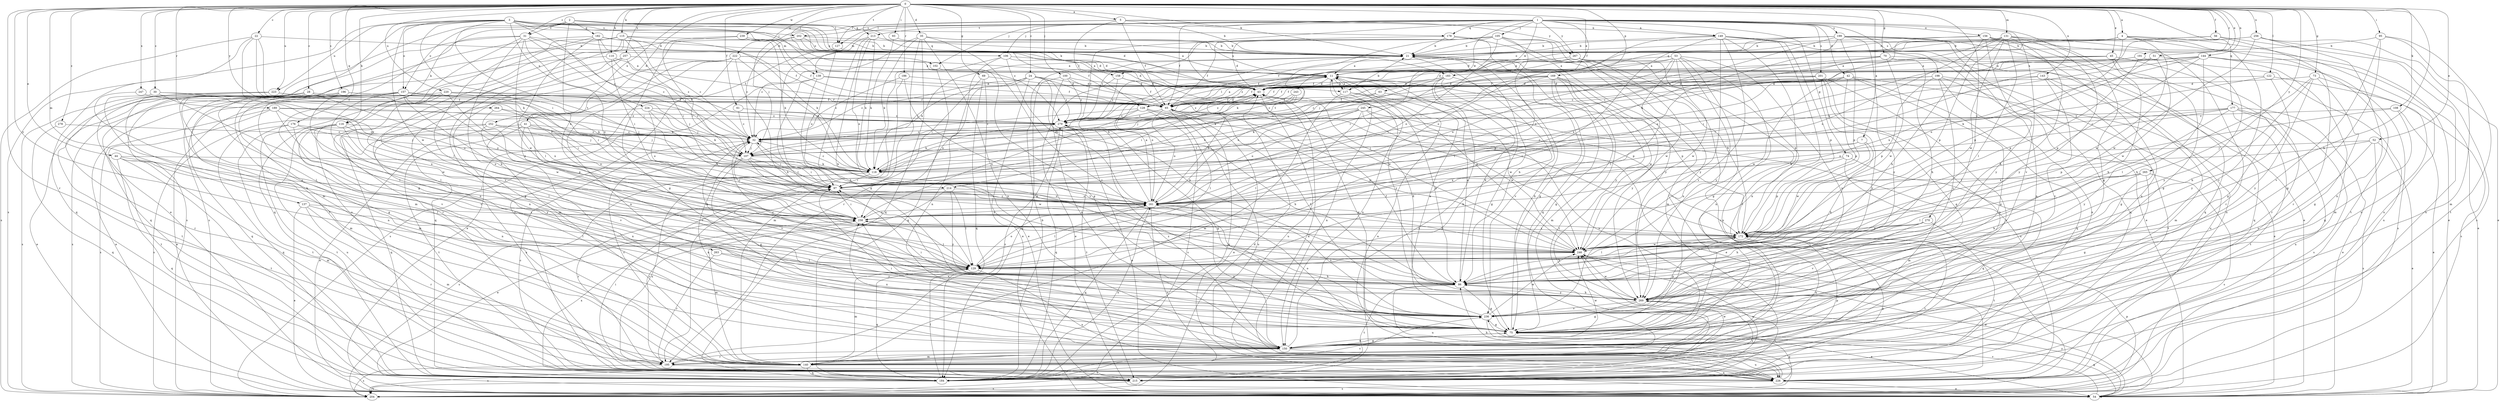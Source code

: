 strict digraph  {
0;
1;
2;
3;
4;
5;
7;
11;
21;
22;
24;
28;
30;
31;
32;
35;
41;
42;
43;
44;
45;
51;
52;
53;
54;
56;
61;
63;
65;
69;
70;
73;
74;
75;
86;
93;
95;
97;
100;
102;
105;
106;
107;
108;
110;
115;
116;
117;
118;
122;
127;
128;
129;
131;
137;
139;
140;
143;
144;
149;
150;
156;
157;
158;
161;
169;
172;
176;
177;
178;
182;
183;
184;
186;
189;
191;
195;
196;
198;
199;
201;
202;
204;
213;
214;
215;
220;
222;
223;
224;
226;
236;
239;
243;
245;
246;
247;
252;
256;
257;
258;
263;
264;
265;
267;
269;
270;
278;
279;
0 -> 4  [label=a];
0 -> 5  [label=a];
0 -> 7  [label=a];
0 -> 21  [label=b];
0 -> 22  [label=c];
0 -> 24  [label=c];
0 -> 28  [label=c];
0 -> 30  [label=c];
0 -> 31  [label=c];
0 -> 35  [label=d];
0 -> 41  [label=d];
0 -> 44  [label=e];
0 -> 45  [label=e];
0 -> 51  [label=e];
0 -> 52  [label=e];
0 -> 56  [label=f];
0 -> 61  [label=f];
0 -> 69  [label=g];
0 -> 70  [label=g];
0 -> 73  [label=g];
0 -> 86  [label=h];
0 -> 93  [label=i];
0 -> 95  [label=i];
0 -> 100  [label=j];
0 -> 102  [label=j];
0 -> 108  [label=k];
0 -> 110  [label=k];
0 -> 115  [label=k];
0 -> 116  [label=k];
0 -> 122  [label=l];
0 -> 131  [label=m];
0 -> 137  [label=m];
0 -> 143  [label=n];
0 -> 144  [label=n];
0 -> 169  [label=p];
0 -> 176  [label=q];
0 -> 177  [label=q];
0 -> 186  [label=r];
0 -> 189  [label=r];
0 -> 191  [label=r];
0 -> 195  [label=r];
0 -> 196  [label=s];
0 -> 213  [label=t];
0 -> 220  [label=u];
0 -> 222  [label=u];
0 -> 223  [label=u];
0 -> 239  [label=w];
0 -> 247  [label=x];
0 -> 252  [label=x];
0 -> 256  [label=x];
0 -> 257  [label=x];
0 -> 263  [label=y];
0 -> 264  [label=y];
0 -> 265  [label=y];
0 -> 270  [label=z];
0 -> 278  [label=z];
0 -> 117  [label=e];
1 -> 42  [label=d];
1 -> 63  [label=f];
1 -> 65  [label=f];
1 -> 74  [label=g];
1 -> 75  [label=g];
1 -> 102  [label=j];
1 -> 105  [label=j];
1 -> 106  [label=j];
1 -> 127  [label=l];
1 -> 139  [label=m];
1 -> 149  [label=n];
1 -> 156  [label=o];
1 -> 178  [label=q];
1 -> 198  [label=s];
1 -> 199  [label=s];
1 -> 201  [label=s];
1 -> 202  [label=s];
1 -> 213  [label=t];
1 -> 214  [label=t];
1 -> 236  [label=v];
1 -> 243  [label=w];
1 -> 245  [label=w];
1 -> 267  [label=y];
2 -> 31  [label=c];
2 -> 43  [label=d];
2 -> 54  [label=e];
2 -> 116  [label=k];
2 -> 127  [label=l];
2 -> 157  [label=o];
2 -> 178  [label=q];
2 -> 182  [label=q];
2 -> 258  [label=x];
2 -> 279  [label=z];
3 -> 11  [label=a];
3 -> 32  [label=c];
3 -> 97  [label=i];
3 -> 106  [label=j];
3 -> 117  [label=k];
3 -> 139  [label=m];
3 -> 140  [label=m];
3 -> 157  [label=o];
3 -> 158  [label=o];
3 -> 183  [label=q];
3 -> 202  [label=s];
3 -> 204  [label=s];
3 -> 214  [label=t];
3 -> 223  [label=u];
3 -> 224  [label=u];
3 -> 246  [label=w];
4 -> 21  [label=b];
4 -> 158  [label=o];
4 -> 172  [label=p];
4 -> 183  [label=q];
4 -> 215  [label=t];
4 -> 226  [label=u];
4 -> 236  [label=v];
4 -> 246  [label=w];
5 -> 21  [label=b];
5 -> 65  [label=f];
5 -> 107  [label=j];
5 -> 127  [label=l];
5 -> 128  [label=l];
5 -> 149  [label=n];
5 -> 267  [label=y];
7 -> 86  [label=h];
7 -> 107  [label=j];
7 -> 246  [label=w];
7 -> 258  [label=x];
11 -> 43  [label=d];
11 -> 117  [label=k];
11 -> 128  [label=l];
11 -> 150  [label=n];
11 -> 161  [label=o];
11 -> 172  [label=p];
11 -> 269  [label=y];
11 -> 279  [label=z];
21 -> 11  [label=a];
21 -> 75  [label=g];
21 -> 86  [label=h];
21 -> 118  [label=k];
21 -> 269  [label=y];
22 -> 21  [label=b];
22 -> 97  [label=i];
22 -> 118  [label=k];
22 -> 184  [label=q];
22 -> 204  [label=s];
22 -> 258  [label=x];
24 -> 32  [label=c];
24 -> 43  [label=d];
24 -> 54  [label=e];
24 -> 86  [label=h];
24 -> 107  [label=j];
24 -> 246  [label=w];
24 -> 258  [label=x];
24 -> 279  [label=z];
28 -> 54  [label=e];
28 -> 65  [label=f];
28 -> 75  [label=g];
28 -> 161  [label=o];
28 -> 215  [label=t];
30 -> 65  [label=f];
30 -> 86  [label=h];
30 -> 129  [label=l];
30 -> 161  [label=o];
31 -> 21  [label=b];
31 -> 32  [label=c];
31 -> 86  [label=h];
31 -> 97  [label=i];
31 -> 129  [label=l];
31 -> 204  [label=s];
31 -> 215  [label=t];
31 -> 226  [label=u];
31 -> 258  [label=x];
32 -> 97  [label=i];
32 -> 107  [label=j];
32 -> 236  [label=v];
35 -> 11  [label=a];
35 -> 21  [label=b];
35 -> 32  [label=c];
35 -> 118  [label=k];
35 -> 150  [label=n];
35 -> 184  [label=q];
35 -> 195  [label=r];
35 -> 236  [label=v];
41 -> 32  [label=c];
41 -> 54  [label=e];
41 -> 86  [label=h];
41 -> 107  [label=j];
41 -> 161  [label=o];
41 -> 215  [label=t];
41 -> 236  [label=v];
42 -> 43  [label=d];
42 -> 54  [label=e];
42 -> 65  [label=f];
42 -> 75  [label=g];
42 -> 97  [label=i];
42 -> 161  [label=o];
42 -> 172  [label=p];
42 -> 184  [label=q];
42 -> 246  [label=w];
43 -> 65  [label=f];
43 -> 75  [label=g];
43 -> 226  [label=u];
43 -> 279  [label=z];
44 -> 118  [label=k];
44 -> 129  [label=l];
44 -> 140  [label=m];
44 -> 161  [label=o];
44 -> 184  [label=q];
44 -> 215  [label=t];
45 -> 11  [label=a];
45 -> 32  [label=c];
45 -> 75  [label=g];
45 -> 86  [label=h];
45 -> 97  [label=i];
45 -> 195  [label=r];
51 -> 11  [label=a];
51 -> 43  [label=d];
51 -> 161  [label=o];
51 -> 246  [label=w];
51 -> 269  [label=y];
52 -> 54  [label=e];
52 -> 107  [label=j];
52 -> 204  [label=s];
52 -> 236  [label=v];
52 -> 258  [label=x];
53 -> 11  [label=a];
53 -> 65  [label=f];
53 -> 75  [label=g];
53 -> 97  [label=i];
53 -> 129  [label=l];
53 -> 150  [label=n];
53 -> 161  [label=o];
53 -> 236  [label=v];
53 -> 246  [label=w];
53 -> 269  [label=y];
54 -> 75  [label=g];
54 -> 236  [label=v];
54 -> 246  [label=w];
54 -> 269  [label=y];
56 -> 21  [label=b];
56 -> 97  [label=i];
56 -> 195  [label=r];
56 -> 226  [label=u];
61 -> 32  [label=c];
61 -> 279  [label=z];
63 -> 65  [label=f];
63 -> 118  [label=k];
63 -> 226  [label=u];
65 -> 43  [label=d];
65 -> 54  [label=e];
65 -> 129  [label=l];
65 -> 161  [label=o];
65 -> 184  [label=q];
65 -> 279  [label=z];
69 -> 43  [label=d];
69 -> 54  [label=e];
69 -> 97  [label=i];
69 -> 184  [label=q];
70 -> 11  [label=a];
70 -> 65  [label=f];
70 -> 86  [label=h];
70 -> 107  [label=j];
70 -> 184  [label=q];
70 -> 246  [label=w];
73 -> 43  [label=d];
73 -> 75  [label=g];
73 -> 86  [label=h];
73 -> 129  [label=l];
73 -> 150  [label=n];
73 -> 269  [label=y];
74 -> 118  [label=k];
74 -> 140  [label=m];
74 -> 172  [label=p];
74 -> 184  [label=q];
75 -> 21  [label=b];
75 -> 150  [label=n];
75 -> 161  [label=o];
75 -> 258  [label=x];
86 -> 11  [label=a];
86 -> 32  [label=c];
86 -> 65  [label=f];
86 -> 75  [label=g];
86 -> 215  [label=t];
86 -> 226  [label=u];
86 -> 269  [label=y];
93 -> 21  [label=b];
93 -> 118  [label=k];
95 -> 21  [label=b];
95 -> 75  [label=g];
95 -> 140  [label=m];
95 -> 215  [label=t];
95 -> 236  [label=v];
97 -> 161  [label=o];
97 -> 195  [label=r];
100 -> 43  [label=d];
100 -> 150  [label=n];
100 -> 172  [label=p];
100 -> 184  [label=q];
100 -> 279  [label=z];
102 -> 75  [label=g];
102 -> 184  [label=q];
105 -> 21  [label=b];
105 -> 43  [label=d];
105 -> 65  [label=f];
105 -> 118  [label=k];
105 -> 129  [label=l];
105 -> 140  [label=m];
105 -> 150  [label=n];
105 -> 161  [label=o];
105 -> 204  [label=s];
105 -> 279  [label=z];
106 -> 11  [label=a];
106 -> 150  [label=n];
106 -> 161  [label=o];
106 -> 172  [label=p];
106 -> 195  [label=r];
107 -> 75  [label=g];
107 -> 97  [label=i];
107 -> 118  [label=k];
107 -> 150  [label=n];
107 -> 172  [label=p];
107 -> 246  [label=w];
108 -> 54  [label=e];
108 -> 75  [label=g];
108 -> 172  [label=p];
108 -> 279  [label=z];
110 -> 11  [label=a];
110 -> 97  [label=i];
110 -> 184  [label=q];
110 -> 279  [label=z];
115 -> 21  [label=b];
115 -> 32  [label=c];
115 -> 75  [label=g];
115 -> 107  [label=j];
115 -> 118  [label=k];
115 -> 150  [label=n];
115 -> 184  [label=q];
115 -> 204  [label=s];
116 -> 32  [label=c];
116 -> 129  [label=l];
116 -> 150  [label=n];
116 -> 161  [label=o];
116 -> 215  [label=t];
116 -> 226  [label=u];
116 -> 236  [label=v];
117 -> 11  [label=a];
117 -> 21  [label=b];
117 -> 86  [label=h];
117 -> 140  [label=m];
117 -> 150  [label=n];
117 -> 246  [label=w];
118 -> 32  [label=c];
118 -> 43  [label=d];
118 -> 97  [label=i];
118 -> 204  [label=s];
118 -> 226  [label=u];
122 -> 43  [label=d];
122 -> 118  [label=k];
122 -> 204  [label=s];
122 -> 269  [label=y];
127 -> 11  [label=a];
127 -> 161  [label=o];
127 -> 215  [label=t];
128 -> 11  [label=a];
128 -> 32  [label=c];
128 -> 204  [label=s];
128 -> 226  [label=u];
128 -> 246  [label=w];
128 -> 258  [label=x];
128 -> 279  [label=z];
129 -> 86  [label=h];
129 -> 140  [label=m];
129 -> 161  [label=o];
129 -> 184  [label=q];
129 -> 226  [label=u];
131 -> 21  [label=b];
131 -> 75  [label=g];
131 -> 86  [label=h];
131 -> 118  [label=k];
131 -> 129  [label=l];
131 -> 161  [label=o];
131 -> 172  [label=p];
131 -> 195  [label=r];
131 -> 246  [label=w];
131 -> 269  [label=y];
137 -> 54  [label=e];
137 -> 129  [label=l];
137 -> 140  [label=m];
137 -> 195  [label=r];
137 -> 258  [label=x];
139 -> 43  [label=d];
139 -> 65  [label=f];
139 -> 86  [label=h];
139 -> 129  [label=l];
139 -> 204  [label=s];
140 -> 32  [label=c];
140 -> 172  [label=p];
140 -> 184  [label=q];
140 -> 204  [label=s];
140 -> 226  [label=u];
143 -> 43  [label=d];
143 -> 75  [label=g];
143 -> 97  [label=i];
143 -> 140  [label=m];
143 -> 236  [label=v];
144 -> 11  [label=a];
144 -> 54  [label=e];
144 -> 65  [label=f];
144 -> 86  [label=h];
144 -> 118  [label=k];
144 -> 140  [label=m];
144 -> 172  [label=p];
144 -> 204  [label=s];
144 -> 258  [label=x];
149 -> 21  [label=b];
149 -> 54  [label=e];
149 -> 129  [label=l];
149 -> 150  [label=n];
149 -> 161  [label=o];
149 -> 172  [label=p];
149 -> 195  [label=r];
149 -> 236  [label=v];
149 -> 269  [label=y];
150 -> 21  [label=b];
150 -> 75  [label=g];
150 -> 97  [label=i];
150 -> 140  [label=m];
150 -> 195  [label=r];
150 -> 226  [label=u];
150 -> 246  [label=w];
150 -> 258  [label=x];
150 -> 279  [label=z];
156 -> 21  [label=b];
156 -> 54  [label=e];
156 -> 86  [label=h];
156 -> 150  [label=n];
156 -> 161  [label=o];
156 -> 184  [label=q];
156 -> 269  [label=y];
157 -> 54  [label=e];
157 -> 65  [label=f];
157 -> 118  [label=k];
157 -> 129  [label=l];
157 -> 140  [label=m];
157 -> 236  [label=v];
157 -> 246  [label=w];
157 -> 258  [label=x];
158 -> 43  [label=d];
158 -> 54  [label=e];
158 -> 65  [label=f];
158 -> 279  [label=z];
161 -> 11  [label=a];
161 -> 21  [label=b];
161 -> 43  [label=d];
161 -> 129  [label=l];
161 -> 150  [label=n];
161 -> 184  [label=q];
161 -> 226  [label=u];
161 -> 258  [label=x];
169 -> 32  [label=c];
169 -> 43  [label=d];
169 -> 75  [label=g];
169 -> 107  [label=j];
169 -> 118  [label=k];
169 -> 140  [label=m];
169 -> 215  [label=t];
169 -> 246  [label=w];
169 -> 269  [label=y];
172 -> 21  [label=b];
172 -> 86  [label=h];
172 -> 129  [label=l];
172 -> 150  [label=n];
172 -> 215  [label=t];
172 -> 246  [label=w];
172 -> 258  [label=x];
176 -> 32  [label=c];
176 -> 107  [label=j];
176 -> 184  [label=q];
176 -> 215  [label=t];
176 -> 269  [label=y];
177 -> 32  [label=c];
177 -> 54  [label=e];
177 -> 161  [label=o];
177 -> 204  [label=s];
177 -> 215  [label=t];
177 -> 226  [label=u];
177 -> 269  [label=y];
177 -> 279  [label=z];
178 -> 21  [label=b];
178 -> 184  [label=q];
178 -> 269  [label=y];
178 -> 279  [label=z];
182 -> 21  [label=b];
182 -> 43  [label=d];
182 -> 65  [label=f];
182 -> 97  [label=i];
182 -> 129  [label=l];
182 -> 140  [label=m];
182 -> 246  [label=w];
183 -> 43  [label=d];
183 -> 65  [label=f];
183 -> 75  [label=g];
183 -> 86  [label=h];
183 -> 161  [label=o];
183 -> 215  [label=t];
183 -> 236  [label=v];
184 -> 21  [label=b];
184 -> 129  [label=l];
184 -> 161  [label=o];
184 -> 172  [label=p];
184 -> 204  [label=s];
184 -> 236  [label=v];
184 -> 246  [label=w];
184 -> 258  [label=x];
184 -> 269  [label=y];
186 -> 32  [label=c];
186 -> 43  [label=d];
186 -> 140  [label=m];
186 -> 236  [label=v];
189 -> 107  [label=j];
189 -> 129  [label=l];
189 -> 204  [label=s];
189 -> 215  [label=t];
189 -> 258  [label=x];
189 -> 279  [label=z];
191 -> 11  [label=a];
191 -> 32  [label=c];
191 -> 172  [label=p];
191 -> 226  [label=u];
195 -> 204  [label=s];
195 -> 215  [label=t];
195 -> 279  [label=z];
196 -> 65  [label=f];
196 -> 107  [label=j];
196 -> 140  [label=m];
196 -> 204  [label=s];
196 -> 246  [label=w];
198 -> 43  [label=d];
198 -> 65  [label=f];
198 -> 150  [label=n];
198 -> 172  [label=p];
198 -> 215  [label=t];
198 -> 226  [label=u];
198 -> 269  [label=y];
199 -> 21  [label=b];
199 -> 54  [label=e];
199 -> 65  [label=f];
199 -> 97  [label=i];
199 -> 150  [label=n];
199 -> 161  [label=o];
199 -> 172  [label=p];
199 -> 184  [label=q];
199 -> 226  [label=u];
199 -> 258  [label=x];
199 -> 269  [label=y];
201 -> 32  [label=c];
201 -> 43  [label=d];
201 -> 65  [label=f];
201 -> 75  [label=g];
201 -> 150  [label=n];
201 -> 195  [label=r];
201 -> 269  [label=y];
202 -> 21  [label=b];
202 -> 32  [label=c];
202 -> 43  [label=d];
202 -> 65  [label=f];
202 -> 75  [label=g];
204 -> 11  [label=a];
204 -> 43  [label=d];
204 -> 172  [label=p];
213 -> 21  [label=b];
213 -> 75  [label=g];
213 -> 86  [label=h];
213 -> 97  [label=i];
213 -> 118  [label=k];
213 -> 161  [label=o];
214 -> 54  [label=e];
214 -> 129  [label=l];
214 -> 161  [label=o];
214 -> 195  [label=r];
214 -> 269  [label=y];
215 -> 32  [label=c];
215 -> 204  [label=s];
215 -> 246  [label=w];
220 -> 32  [label=c];
220 -> 54  [label=e];
220 -> 65  [label=f];
220 -> 97  [label=i];
220 -> 184  [label=q];
220 -> 236  [label=v];
220 -> 258  [label=x];
222 -> 11  [label=a];
222 -> 43  [label=d];
222 -> 54  [label=e];
222 -> 86  [label=h];
222 -> 118  [label=k];
222 -> 140  [label=m];
222 -> 150  [label=n];
222 -> 184  [label=q];
223 -> 65  [label=f];
223 -> 118  [label=k];
223 -> 150  [label=n];
223 -> 195  [label=r];
223 -> 204  [label=s];
224 -> 107  [label=j];
224 -> 118  [label=k];
224 -> 161  [label=o];
224 -> 204  [label=s];
224 -> 279  [label=z];
226 -> 43  [label=d];
226 -> 54  [label=e];
226 -> 75  [label=g];
226 -> 86  [label=h];
226 -> 97  [label=i];
226 -> 204  [label=s];
236 -> 11  [label=a];
236 -> 54  [label=e];
236 -> 75  [label=g];
236 -> 97  [label=i];
236 -> 161  [label=o];
236 -> 172  [label=p];
236 -> 246  [label=w];
239 -> 21  [label=b];
239 -> 65  [label=f];
239 -> 97  [label=i];
239 -> 118  [label=k];
239 -> 236  [label=v];
243 -> 65  [label=f];
243 -> 97  [label=i];
243 -> 107  [label=j];
243 -> 279  [label=z];
245 -> 54  [label=e];
245 -> 97  [label=i];
245 -> 118  [label=k];
245 -> 129  [label=l];
245 -> 150  [label=n];
245 -> 161  [label=o];
245 -> 246  [label=w];
245 -> 279  [label=z];
246 -> 11  [label=a];
246 -> 32  [label=c];
246 -> 129  [label=l];
247 -> 65  [label=f];
247 -> 129  [label=l];
252 -> 32  [label=c];
252 -> 107  [label=j];
252 -> 150  [label=n];
252 -> 184  [label=q];
252 -> 226  [label=u];
256 -> 21  [label=b];
256 -> 43  [label=d];
256 -> 54  [label=e];
256 -> 150  [label=n];
256 -> 204  [label=s];
256 -> 246  [label=w];
257 -> 11  [label=a];
257 -> 65  [label=f];
257 -> 75  [label=g];
257 -> 150  [label=n];
257 -> 195  [label=r];
258 -> 32  [label=c];
258 -> 97  [label=i];
258 -> 129  [label=l];
258 -> 140  [label=m];
258 -> 161  [label=o];
258 -> 172  [label=p];
263 -> 129  [label=l];
263 -> 195  [label=r];
263 -> 269  [label=y];
264 -> 97  [label=i];
264 -> 172  [label=p];
264 -> 279  [label=z];
265 -> 75  [label=g];
265 -> 86  [label=h];
265 -> 97  [label=i];
265 -> 129  [label=l];
265 -> 204  [label=s];
267 -> 11  [label=a];
267 -> 172  [label=p];
267 -> 226  [label=u];
267 -> 246  [label=w];
267 -> 279  [label=z];
269 -> 43  [label=d];
269 -> 65  [label=f];
269 -> 75  [label=g];
269 -> 86  [label=h];
269 -> 215  [label=t];
269 -> 236  [label=v];
269 -> 246  [label=w];
270 -> 86  [label=h];
270 -> 129  [label=l];
270 -> 172  [label=p];
270 -> 215  [label=t];
270 -> 236  [label=v];
278 -> 32  [label=c];
278 -> 184  [label=q];
279 -> 32  [label=c];
279 -> 54  [label=e];
279 -> 75  [label=g];
279 -> 86  [label=h];
279 -> 118  [label=k];
279 -> 184  [label=q];
279 -> 215  [label=t];
}
